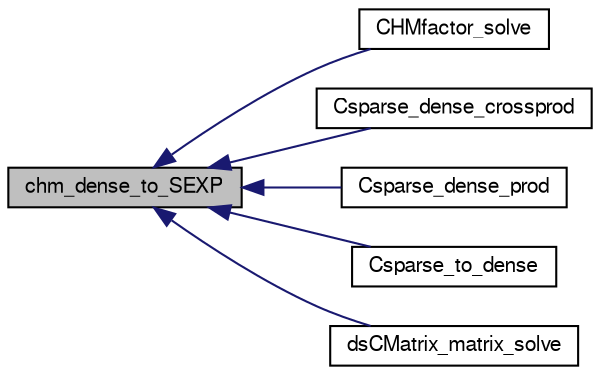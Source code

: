 digraph G
{
  edge [fontname="FreeSans",fontsize=10,labelfontname="FreeSans",labelfontsize=10];
  node [fontname="FreeSans",fontsize=10,shape=record];
  rankdir=LR;
  Node1 [label="chm_dense_to_SEXP",height=0.2,width=0.4,color="black", fillcolor="grey75", style="filled" fontcolor="black"];
  Node1 -> Node2 [dir=back,color="midnightblue",fontsize=10,style="solid",fontname="FreeSans"];
  Node2 [label="CHMfactor_solve",height=0.2,width=0.4,color="black", fillcolor="white", style="filled",URL="$CHMfactor_8h.html#8651ba67f85b2a18a8b2b1b23a392219"];
  Node1 -> Node3 [dir=back,color="midnightblue",fontsize=10,style="solid",fontname="FreeSans"];
  Node3 [label="Csparse_dense_crossprod",height=0.2,width=0.4,color="black", fillcolor="white", style="filled",URL="$Csparse_8h.html#ef1a61ab6f25436301b8ee835106c23b"];
  Node1 -> Node4 [dir=back,color="midnightblue",fontsize=10,style="solid",fontname="FreeSans"];
  Node4 [label="Csparse_dense_prod",height=0.2,width=0.4,color="black", fillcolor="white", style="filled",URL="$Csparse_8h.html#fec5dcac16fd72028456b98704632f1e"];
  Node1 -> Node5 [dir=back,color="midnightblue",fontsize=10,style="solid",fontname="FreeSans"];
  Node5 [label="Csparse_to_dense",height=0.2,width=0.4,color="black", fillcolor="white", style="filled",URL="$Csparse_8h.html#b78e05571230070d4afb830b2e82134c"];
  Node1 -> Node6 [dir=back,color="midnightblue",fontsize=10,style="solid",fontname="FreeSans"];
  Node6 [label="dsCMatrix_matrix_solve",height=0.2,width=0.4,color="black", fillcolor="white", style="filled",URL="$dsCMatrix_8h.html#e03dda286063199c0f670425084f0f2d"];
}

